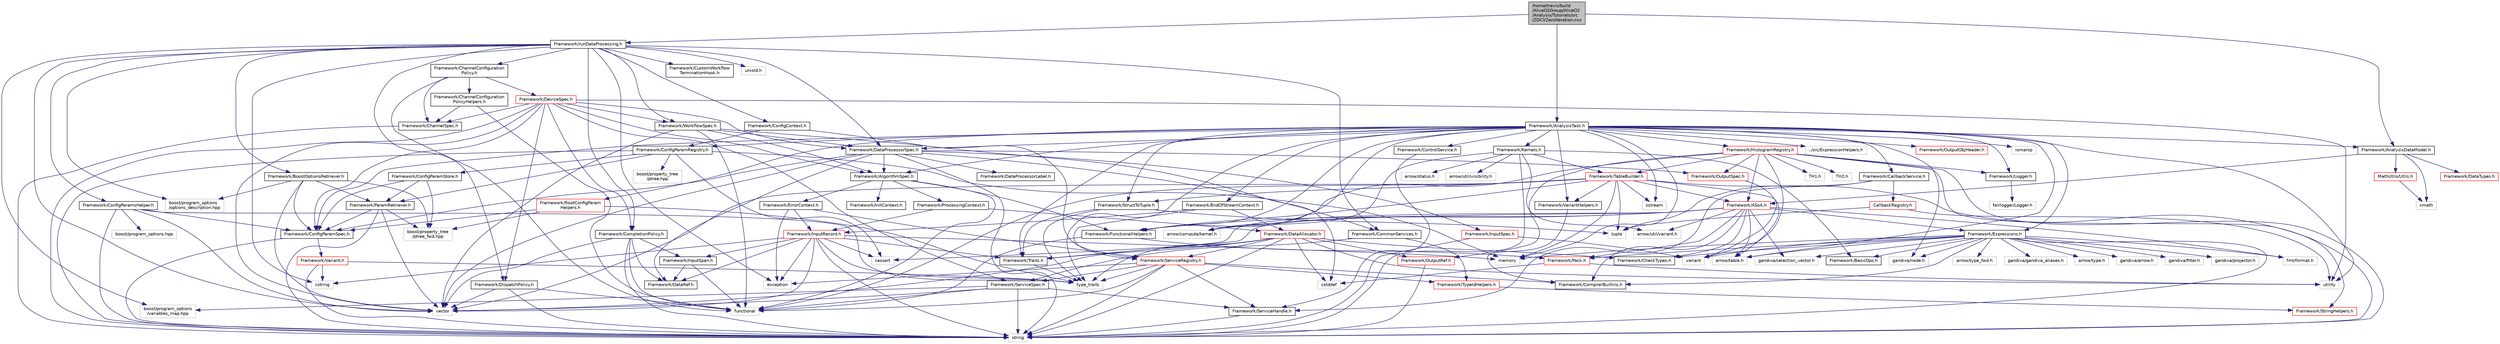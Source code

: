 digraph "/home/travis/build/AliceO2Group/AliceO2/Analysis/Tutorials/src/ZDCVZeroIteration.cxx"
{
 // INTERACTIVE_SVG=YES
  bgcolor="transparent";
  edge [fontname="Helvetica",fontsize="10",labelfontname="Helvetica",labelfontsize="10"];
  node [fontname="Helvetica",fontsize="10",shape=record];
  Node0 [label="/home/travis/build\l/AliceO2Group/AliceO2\l/Analysis/Tutorials/src\l/ZDCVZeroIteration.cxx",height=0.2,width=0.4,color="black", fillcolor="grey75", style="filled", fontcolor="black"];
  Node0 -> Node1 [color="midnightblue",fontsize="10",style="solid",fontname="Helvetica"];
  Node1 [label="Framework/runDataProcessing.h",height=0.2,width=0.4,color="black",URL="$db/dd0/runDataProcessing_8h.html"];
  Node1 -> Node2 [color="midnightblue",fontsize="10",style="solid",fontname="Helvetica"];
  Node2 [label="Framework/ChannelConfiguration\lPolicy.h",height=0.2,width=0.4,color="black",URL="$dd/d0f/ChannelConfigurationPolicy_8h.html"];
  Node2 -> Node3 [color="midnightblue",fontsize="10",style="solid",fontname="Helvetica"];
  Node3 [label="Framework/ChannelConfiguration\lPolicyHelpers.h",height=0.2,width=0.4,color="black",URL="$d6/d05/ChannelConfigurationPolicyHelpers_8h.html"];
  Node3 -> Node4 [color="midnightblue",fontsize="10",style="solid",fontname="Helvetica"];
  Node4 [label="Framework/ChannelSpec.h",height=0.2,width=0.4,color="black",URL="$d6/d72/ChannelSpec_8h.html"];
  Node4 -> Node5 [color="midnightblue",fontsize="10",style="solid",fontname="Helvetica"];
  Node5 [label="string",height=0.2,width=0.4,color="grey75"];
  Node3 -> Node6 [color="midnightblue",fontsize="10",style="solid",fontname="Helvetica"];
  Node6 [label="functional",height=0.2,width=0.4,color="grey75"];
  Node2 -> Node4 [color="midnightblue",fontsize="10",style="solid",fontname="Helvetica"];
  Node2 -> Node7 [color="midnightblue",fontsize="10",style="solid",fontname="Helvetica"];
  Node7 [label="Framework/DeviceSpec.h",height=0.2,width=0.4,color="red",URL="$df/de8/DeviceSpec_8h.html"];
  Node7 -> Node8 [color="midnightblue",fontsize="10",style="solid",fontname="Helvetica"];
  Node8 [label="Framework/WorkflowSpec.h",height=0.2,width=0.4,color="black",URL="$df/da1/WorkflowSpec_8h.html"];
  Node8 -> Node9 [color="midnightblue",fontsize="10",style="solid",fontname="Helvetica"];
  Node9 [label="Framework/DataProcessorSpec.h",height=0.2,width=0.4,color="black",URL="$d0/df4/DataProcessorSpec_8h.html"];
  Node9 -> Node10 [color="midnightblue",fontsize="10",style="solid",fontname="Helvetica"];
  Node10 [label="Framework/AlgorithmSpec.h",height=0.2,width=0.4,color="black",URL="$d0/d14/AlgorithmSpec_8h.html"];
  Node10 -> Node11 [color="midnightblue",fontsize="10",style="solid",fontname="Helvetica"];
  Node11 [label="Framework/ProcessingContext.h",height=0.2,width=0.4,color="black",URL="$de/d6a/ProcessingContext_8h.html"];
  Node11 -> Node12 [color="midnightblue",fontsize="10",style="solid",fontname="Helvetica"];
  Node12 [label="Framework/InputRecord.h",height=0.2,width=0.4,color="red",URL="$d6/d5c/InputRecord_8h.html"];
  Node12 -> Node13 [color="midnightblue",fontsize="10",style="solid",fontname="Helvetica"];
  Node13 [label="Framework/DataRef.h",height=0.2,width=0.4,color="black",URL="$d5/dfb/DataRef_8h.html"];
  Node12 -> Node90 [color="midnightblue",fontsize="10",style="solid",fontname="Helvetica"];
  Node90 [label="Framework/InputSpan.h",height=0.2,width=0.4,color="black",URL="$da/d0f/InputSpan_8h.html"];
  Node90 -> Node13 [color="midnightblue",fontsize="10",style="solid",fontname="Helvetica"];
  Node90 -> Node6 [color="midnightblue",fontsize="10",style="solid",fontname="Helvetica"];
  Node12 -> Node32 [color="midnightblue",fontsize="10",style="solid",fontname="Helvetica"];
  Node32 [label="Framework/Traits.h",height=0.2,width=0.4,color="black",URL="$db/d31/Traits_8h.html"];
  Node32 -> Node30 [color="midnightblue",fontsize="10",style="solid",fontname="Helvetica"];
  Node30 [label="type_traits",height=0.2,width=0.4,color="grey75"];
  Node12 -> Node5 [color="midnightblue",fontsize="10",style="solid",fontname="Helvetica"];
  Node12 -> Node31 [color="midnightblue",fontsize="10",style="solid",fontname="Helvetica"];
  Node31 [label="vector",height=0.2,width=0.4,color="grey75"];
  Node12 -> Node55 [color="midnightblue",fontsize="10",style="solid",fontname="Helvetica"];
  Node55 [label="cstring",height=0.2,width=0.4,color="grey75"];
  Node12 -> Node54 [color="midnightblue",fontsize="10",style="solid",fontname="Helvetica"];
  Node54 [label="cassert",height=0.2,width=0.4,color="grey75"];
  Node12 -> Node93 [color="midnightblue",fontsize="10",style="solid",fontname="Helvetica"];
  Node93 [label="exception",height=0.2,width=0.4,color="grey75"];
  Node12 -> Node24 [color="midnightblue",fontsize="10",style="solid",fontname="Helvetica"];
  Node24 [label="memory",height=0.2,width=0.4,color="grey75"];
  Node12 -> Node30 [color="midnightblue",fontsize="10",style="solid",fontname="Helvetica"];
  Node11 -> Node94 [color="midnightblue",fontsize="10",style="solid",fontname="Helvetica"];
  Node94 [label="Framework/DataAllocator.h",height=0.2,width=0.4,color="red",URL="$d1/d28/DataAllocator_8h.html"];
  Node94 -> Node103 [color="midnightblue",fontsize="10",style="solid",fontname="Helvetica"];
  Node103 [label="Framework/OutputRef.h",height=0.2,width=0.4,color="red",URL="$d6/d5a/OutputRef_8h.html"];
  Node103 -> Node5 [color="midnightblue",fontsize="10",style="solid",fontname="Helvetica"];
  Node94 -> Node32 [color="midnightblue",fontsize="10",style="solid",fontname="Helvetica"];
  Node94 -> Node84 [color="midnightblue",fontsize="10",style="solid",fontname="Helvetica"];
  Node84 [label="Framework/CheckTypes.h",height=0.2,width=0.4,color="black",URL="$d1/d00/CheckTypes_8h.html"];
  Node94 -> Node107 [color="midnightblue",fontsize="10",style="solid",fontname="Helvetica"];
  Node107 [label="Framework/ServiceRegistry.h",height=0.2,width=0.4,color="red",URL="$d8/d17/ServiceRegistry_8h.html"];
  Node107 -> Node108 [color="midnightblue",fontsize="10",style="solid",fontname="Helvetica"];
  Node108 [label="Framework/ServiceHandle.h",height=0.2,width=0.4,color="black",URL="$d3/d28/ServiceHandle_8h.html"];
  Node108 -> Node5 [color="midnightblue",fontsize="10",style="solid",fontname="Helvetica"];
  Node107 -> Node109 [color="midnightblue",fontsize="10",style="solid",fontname="Helvetica"];
  Node109 [label="Framework/ServiceSpec.h",height=0.2,width=0.4,color="black",URL="$d4/d61/ServiceSpec_8h.html"];
  Node109 -> Node108 [color="midnightblue",fontsize="10",style="solid",fontname="Helvetica"];
  Node109 -> Node6 [color="midnightblue",fontsize="10",style="solid",fontname="Helvetica"];
  Node109 -> Node5 [color="midnightblue",fontsize="10",style="solid",fontname="Helvetica"];
  Node109 -> Node31 [color="midnightblue",fontsize="10",style="solid",fontname="Helvetica"];
  Node109 -> Node110 [color="midnightblue",fontsize="10",style="solid",fontname="Helvetica"];
  Node110 [label="boost/program_options\l/variables_map.hpp",height=0.2,width=0.4,color="grey75"];
  Node107 -> Node117 [color="midnightblue",fontsize="10",style="solid",fontname="Helvetica"];
  Node117 [label="Framework/CompilerBuiltins.h",height=0.2,width=0.4,color="black",URL="$d9/de8/CompilerBuiltins_8h.html"];
  Node107 -> Node112 [color="midnightblue",fontsize="10",style="solid",fontname="Helvetica"];
  Node112 [label="Framework/TypeIdHelpers.h",height=0.2,width=0.4,color="red",URL="$d2/d9a/TypeIdHelpers_8h.html"];
  Node112 -> Node114 [color="midnightblue",fontsize="10",style="solid",fontname="Helvetica"];
  Node114 [label="Framework/StringHelpers.h",height=0.2,width=0.4,color="red",URL="$db/dff/StringHelpers_8h.html"];
  Node107 -> Node93 [color="midnightblue",fontsize="10",style="solid",fontname="Helvetica"];
  Node107 -> Node6 [color="midnightblue",fontsize="10",style="solid",fontname="Helvetica"];
  Node107 -> Node5 [color="midnightblue",fontsize="10",style="solid",fontname="Helvetica"];
  Node107 -> Node30 [color="midnightblue",fontsize="10",style="solid",fontname="Helvetica"];
  Node94 -> Node31 [color="midnightblue",fontsize="10",style="solid",fontname="Helvetica"];
  Node94 -> Node5 [color="midnightblue",fontsize="10",style="solid",fontname="Helvetica"];
  Node94 -> Node37 [color="midnightblue",fontsize="10",style="solid",fontname="Helvetica"];
  Node37 [label="utility",height=0.2,width=0.4,color="grey75"];
  Node94 -> Node30 [color="midnightblue",fontsize="10",style="solid",fontname="Helvetica"];
  Node94 -> Node89 [color="midnightblue",fontsize="10",style="solid",fontname="Helvetica"];
  Node89 [label="cstddef",height=0.2,width=0.4,color="grey75"];
  Node10 -> Node119 [color="midnightblue",fontsize="10",style="solid",fontname="Helvetica"];
  Node119 [label="Framework/ErrorContext.h",height=0.2,width=0.4,color="black",URL="$d7/dad/ErrorContext_8h.html"];
  Node119 -> Node12 [color="midnightblue",fontsize="10",style="solid",fontname="Helvetica"];
  Node119 -> Node107 [color="midnightblue",fontsize="10",style="solid",fontname="Helvetica"];
  Node119 -> Node93 [color="midnightblue",fontsize="10",style="solid",fontname="Helvetica"];
  Node10 -> Node120 [color="midnightblue",fontsize="10",style="solid",fontname="Helvetica"];
  Node120 [label="Framework/InitContext.h",height=0.2,width=0.4,color="black",URL="$d4/d2b/InitContext_8h.html"];
  Node10 -> Node121 [color="midnightblue",fontsize="10",style="solid",fontname="Helvetica"];
  Node121 [label="Framework/FunctionalHelpers.h",height=0.2,width=0.4,color="black",URL="$de/d9b/FunctionalHelpers_8h.html"];
  Node121 -> Node122 [color="midnightblue",fontsize="10",style="solid",fontname="Helvetica"];
  Node122 [label="Framework/Pack.h",height=0.2,width=0.4,color="red",URL="$dd/dce/Pack_8h.html"];
  Node122 -> Node89 [color="midnightblue",fontsize="10",style="solid",fontname="Helvetica"];
  Node122 -> Node37 [color="midnightblue",fontsize="10",style="solid",fontname="Helvetica"];
  Node121 -> Node6 [color="midnightblue",fontsize="10",style="solid",fontname="Helvetica"];
  Node10 -> Node6 [color="midnightblue",fontsize="10",style="solid",fontname="Helvetica"];
  Node9 -> Node123 [color="midnightblue",fontsize="10",style="solid",fontname="Helvetica"];
  Node123 [label="Framework/ConfigParamSpec.h",height=0.2,width=0.4,color="black",URL="$d0/d1c/ConfigParamSpec_8h.html"];
  Node123 -> Node124 [color="midnightblue",fontsize="10",style="solid",fontname="Helvetica"];
  Node124 [label="Framework/Variant.h",height=0.2,width=0.4,color="red",URL="$de/d56/Variant_8h.html"];
  Node124 -> Node30 [color="midnightblue",fontsize="10",style="solid",fontname="Helvetica"];
  Node124 -> Node55 [color="midnightblue",fontsize="10",style="solid",fontname="Helvetica"];
  Node124 -> Node5 [color="midnightblue",fontsize="10",style="solid",fontname="Helvetica"];
  Node123 -> Node5 [color="midnightblue",fontsize="10",style="solid",fontname="Helvetica"];
  Node9 -> Node127 [color="midnightblue",fontsize="10",style="solid",fontname="Helvetica"];
  Node127 [label="Framework/DataProcessorLabel.h",height=0.2,width=0.4,color="black",URL="$d1/df2/DataProcessorLabel_8h.html"];
  Node9 -> Node13 [color="midnightblue",fontsize="10",style="solid",fontname="Helvetica"];
  Node9 -> Node63 [color="midnightblue",fontsize="10",style="solid",fontname="Helvetica"];
  Node63 [label="Framework/InputSpec.h",height=0.2,width=0.4,color="red",URL="$d5/d3f/InputSpec_8h.html"];
  Node63 -> Node5 [color="midnightblue",fontsize="10",style="solid",fontname="Helvetica"];
  Node63 -> Node62 [color="midnightblue",fontsize="10",style="solid",fontname="Helvetica"];
  Node62 [label="variant",height=0.2,width=0.4,color="grey75"];
  Node9 -> Node51 [color="midnightblue",fontsize="10",style="solid",fontname="Helvetica"];
  Node51 [label="Framework/OutputSpec.h",height=0.2,width=0.4,color="red",URL="$db/d2d/OutputSpec_8h.html"];
  Node51 -> Node62 [color="midnightblue",fontsize="10",style="solid",fontname="Helvetica"];
  Node9 -> Node128 [color="midnightblue",fontsize="10",style="solid",fontname="Helvetica"];
  Node128 [label="Framework/CommonServices.h",height=0.2,width=0.4,color="black",URL="$d8/d02/CommonServices_8h.html"];
  Node128 -> Node109 [color="midnightblue",fontsize="10",style="solid",fontname="Helvetica"];
  Node128 -> Node112 [color="midnightblue",fontsize="10",style="solid",fontname="Helvetica"];
  Node9 -> Node5 [color="midnightblue",fontsize="10",style="solid",fontname="Helvetica"];
  Node9 -> Node31 [color="midnightblue",fontsize="10",style="solid",fontname="Helvetica"];
  Node8 -> Node10 [color="midnightblue",fontsize="10",style="solid",fontname="Helvetica"];
  Node8 -> Node31 [color="midnightblue",fontsize="10",style="solid",fontname="Helvetica"];
  Node8 -> Node6 [color="midnightblue",fontsize="10",style="solid",fontname="Helvetica"];
  Node8 -> Node89 [color="midnightblue",fontsize="10",style="solid",fontname="Helvetica"];
  Node7 -> Node9 [color="midnightblue",fontsize="10",style="solid",fontname="Helvetica"];
  Node7 -> Node4 [color="midnightblue",fontsize="10",style="solid",fontname="Helvetica"];
  Node7 -> Node10 [color="midnightblue",fontsize="10",style="solid",fontname="Helvetica"];
  Node7 -> Node123 [color="midnightblue",fontsize="10",style="solid",fontname="Helvetica"];
  Node7 -> Node134 [color="midnightblue",fontsize="10",style="solid",fontname="Helvetica"];
  Node134 [label="Framework/CompletionPolicy.h",height=0.2,width=0.4,color="black",URL="$df/dd6/CompletionPolicy_8h.html"];
  Node134 -> Node13 [color="midnightblue",fontsize="10",style="solid",fontname="Helvetica"];
  Node134 -> Node90 [color="midnightblue",fontsize="10",style="solid",fontname="Helvetica"];
  Node134 -> Node6 [color="midnightblue",fontsize="10",style="solid",fontname="Helvetica"];
  Node134 -> Node5 [color="midnightblue",fontsize="10",style="solid",fontname="Helvetica"];
  Node134 -> Node31 [color="midnightblue",fontsize="10",style="solid",fontname="Helvetica"];
  Node7 -> Node97 [color="midnightblue",fontsize="10",style="solid",fontname="Helvetica"];
  Node97 [label="Framework/DispatchPolicy.h",height=0.2,width=0.4,color="black",URL="$da/de6/DispatchPolicy_8h.html"];
  Node97 -> Node6 [color="midnightblue",fontsize="10",style="solid",fontname="Helvetica"];
  Node97 -> Node5 [color="midnightblue",fontsize="10",style="solid",fontname="Helvetica"];
  Node97 -> Node31 [color="midnightblue",fontsize="10",style="solid",fontname="Helvetica"];
  Node7 -> Node109 [color="midnightblue",fontsize="10",style="solid",fontname="Helvetica"];
  Node7 -> Node31 [color="midnightblue",fontsize="10",style="solid",fontname="Helvetica"];
  Node7 -> Node5 [color="midnightblue",fontsize="10",style="solid",fontname="Helvetica"];
  Node7 -> Node37 [color="midnightblue",fontsize="10",style="solid",fontname="Helvetica"];
  Node2 -> Node6 [color="midnightblue",fontsize="10",style="solid",fontname="Helvetica"];
  Node1 -> Node134 [color="midnightblue",fontsize="10",style="solid",fontname="Helvetica"];
  Node1 -> Node97 [color="midnightblue",fontsize="10",style="solid",fontname="Helvetica"];
  Node1 -> Node135 [color="midnightblue",fontsize="10",style="solid",fontname="Helvetica"];
  Node135 [label="Framework/ConfigParamsHelper.h",height=0.2,width=0.4,color="black",URL="$dd/d2b/ConfigParamsHelper_8h.html"];
  Node135 -> Node123 [color="midnightblue",fontsize="10",style="solid",fontname="Helvetica"];
  Node135 -> Node136 [color="midnightblue",fontsize="10",style="solid",fontname="Helvetica"];
  Node136 [label="boost/program_options.hpp",height=0.2,width=0.4,color="grey75"];
  Node135 -> Node5 [color="midnightblue",fontsize="10",style="solid",fontname="Helvetica"];
  Node135 -> Node31 [color="midnightblue",fontsize="10",style="solid",fontname="Helvetica"];
  Node135 -> Node30 [color="midnightblue",fontsize="10",style="solid",fontname="Helvetica"];
  Node1 -> Node9 [color="midnightblue",fontsize="10",style="solid",fontname="Helvetica"];
  Node1 -> Node8 [color="midnightblue",fontsize="10",style="solid",fontname="Helvetica"];
  Node1 -> Node137 [color="midnightblue",fontsize="10",style="solid",fontname="Helvetica"];
  Node137 [label="Framework/ConfigContext.h",height=0.2,width=0.4,color="black",URL="$d7/d2e/ConfigContext_8h.html"];
  Node137 -> Node138 [color="midnightblue",fontsize="10",style="solid",fontname="Helvetica"];
  Node138 [label="Framework/ConfigParamRegistry.h",height=0.2,width=0.4,color="black",URL="$de/dc6/ConfigParamRegistry_8h.html"];
  Node138 -> Node139 [color="midnightblue",fontsize="10",style="solid",fontname="Helvetica"];
  Node139 [label="Framework/ParamRetriever.h",height=0.2,width=0.4,color="black",URL="$df/d72/ParamRetriever_8h.html"];
  Node139 -> Node123 [color="midnightblue",fontsize="10",style="solid",fontname="Helvetica"];
  Node139 -> Node140 [color="midnightblue",fontsize="10",style="solid",fontname="Helvetica"];
  Node140 [label="boost/property_tree\l/ptree_fwd.hpp",height=0.2,width=0.4,color="grey75"];
  Node139 -> Node5 [color="midnightblue",fontsize="10",style="solid",fontname="Helvetica"];
  Node139 -> Node31 [color="midnightblue",fontsize="10",style="solid",fontname="Helvetica"];
  Node138 -> Node141 [color="midnightblue",fontsize="10",style="solid",fontname="Helvetica"];
  Node141 [label="Framework/ConfigParamStore.h",height=0.2,width=0.4,color="black",URL="$dd/daf/ConfigParamStore_8h.html"];
  Node141 -> Node139 [color="midnightblue",fontsize="10",style="solid",fontname="Helvetica"];
  Node141 -> Node123 [color="midnightblue",fontsize="10",style="solid",fontname="Helvetica"];
  Node141 -> Node140 [color="midnightblue",fontsize="10",style="solid",fontname="Helvetica"];
  Node138 -> Node142 [color="midnightblue",fontsize="10",style="solid",fontname="Helvetica"];
  Node142 [label="boost/property_tree\l/ptree.hpp",height=0.2,width=0.4,color="grey75"];
  Node138 -> Node24 [color="midnightblue",fontsize="10",style="solid",fontname="Helvetica"];
  Node138 -> Node5 [color="midnightblue",fontsize="10",style="solid",fontname="Helvetica"];
  Node138 -> Node54 [color="midnightblue",fontsize="10",style="solid",fontname="Helvetica"];
  Node137 -> Node107 [color="midnightblue",fontsize="10",style="solid",fontname="Helvetica"];
  Node1 -> Node143 [color="midnightblue",fontsize="10",style="solid",fontname="Helvetica"];
  Node143 [label="Framework/BoostOptionsRetriever.h",height=0.2,width=0.4,color="black",URL="$d3/d7e/BoostOptionsRetriever_8h.html"];
  Node143 -> Node123 [color="midnightblue",fontsize="10",style="solid",fontname="Helvetica"];
  Node143 -> Node139 [color="midnightblue",fontsize="10",style="solid",fontname="Helvetica"];
  Node143 -> Node140 [color="midnightblue",fontsize="10",style="solid",fontname="Helvetica"];
  Node143 -> Node144 [color="midnightblue",fontsize="10",style="solid",fontname="Helvetica"];
  Node144 [label="boost/program_options\l/options_description.hpp",height=0.2,width=0.4,color="grey75"];
  Node143 -> Node31 [color="midnightblue",fontsize="10",style="solid",fontname="Helvetica"];
  Node1 -> Node145 [color="midnightblue",fontsize="10",style="solid",fontname="Helvetica"];
  Node145 [label="Framework/CustomWorkflow\lTerminationHook.h",height=0.2,width=0.4,color="black",URL="$da/def/CustomWorkflowTerminationHook_8h.html"];
  Node1 -> Node128 [color="midnightblue",fontsize="10",style="solid",fontname="Helvetica"];
  Node1 -> Node144 [color="midnightblue",fontsize="10",style="solid",fontname="Helvetica"];
  Node1 -> Node110 [color="midnightblue",fontsize="10",style="solid",fontname="Helvetica"];
  Node1 -> Node146 [color="midnightblue",fontsize="10",style="solid",fontname="Helvetica"];
  Node146 [label="unistd.h",height=0.2,width=0.4,color="grey75"];
  Node1 -> Node31 [color="midnightblue",fontsize="10",style="solid",fontname="Helvetica"];
  Node1 -> Node55 [color="midnightblue",fontsize="10",style="solid",fontname="Helvetica"];
  Node1 -> Node93 [color="midnightblue",fontsize="10",style="solid",fontname="Helvetica"];
  Node0 -> Node147 [color="midnightblue",fontsize="10",style="solid",fontname="Helvetica"];
  Node147 [label="Framework/AnalysisTask.h",height=0.2,width=0.4,color="black",URL="$d6/d57/AnalysisTask_8h.html"];
  Node147 -> Node148 [color="midnightblue",fontsize="10",style="solid",fontname="Helvetica"];
  Node148 [label="Framework/Kernels.h",height=0.2,width=0.4,color="black",URL="$d0/d92/Kernels_8h.html"];
  Node148 -> Node149 [color="midnightblue",fontsize="10",style="solid",fontname="Helvetica"];
  Node149 [label="Framework/BasicOps.h",height=0.2,width=0.4,color="black",URL="$dd/dc2/BasicOps_8h.html"];
  Node148 -> Node150 [color="midnightblue",fontsize="10",style="solid",fontname="Helvetica"];
  Node150 [label="Framework/TableBuilder.h",height=0.2,width=0.4,color="red",URL="$d5/d98/TableBuilder_8h.html"];
  Node150 -> Node151 [color="midnightblue",fontsize="10",style="solid",fontname="Helvetica"];
  Node151 [label="Framework/ASoA.h",height=0.2,width=0.4,color="red",URL="$de/d33/ASoA_8h.html"];
  Node151 -> Node122 [color="midnightblue",fontsize="10",style="solid",fontname="Helvetica"];
  Node151 -> Node84 [color="midnightblue",fontsize="10",style="solid",fontname="Helvetica"];
  Node151 -> Node121 [color="midnightblue",fontsize="10",style="solid",fontname="Helvetica"];
  Node151 -> Node117 [color="midnightblue",fontsize="10",style="solid",fontname="Helvetica"];
  Node151 -> Node32 [color="midnightblue",fontsize="10",style="solid",fontname="Helvetica"];
  Node151 -> Node152 [color="midnightblue",fontsize="10",style="solid",fontname="Helvetica"];
  Node152 [label="Framework/Expressions.h",height=0.2,width=0.4,color="black",URL="$d0/d91/Expressions_8h.html"];
  Node152 -> Node149 [color="midnightblue",fontsize="10",style="solid",fontname="Helvetica"];
  Node152 -> Node117 [color="midnightblue",fontsize="10",style="solid",fontname="Helvetica"];
  Node152 -> Node122 [color="midnightblue",fontsize="10",style="solid",fontname="Helvetica"];
  Node152 -> Node84 [color="midnightblue",fontsize="10",style="solid",fontname="Helvetica"];
  Node152 -> Node153 [color="midnightblue",fontsize="10",style="solid",fontname="Helvetica"];
  Node153 [label="arrow/type_fwd.h",height=0.2,width=0.4,color="grey75"];
  Node152 -> Node154 [color="midnightblue",fontsize="10",style="solid",fontname="Helvetica"];
  Node154 [label="gandiva/gandiva_aliases.h",height=0.2,width=0.4,color="grey75"];
  Node152 -> Node155 [color="midnightblue",fontsize="10",style="solid",fontname="Helvetica"];
  Node155 [label="arrow/type.h",height=0.2,width=0.4,color="grey75"];
  Node152 -> Node156 [color="midnightblue",fontsize="10",style="solid",fontname="Helvetica"];
  Node156 [label="gandiva/arrow.h",height=0.2,width=0.4,color="grey75"];
  Node152 -> Node157 [color="midnightblue",fontsize="10",style="solid",fontname="Helvetica"];
  Node157 [label="arrow/table.h",height=0.2,width=0.4,color="grey75"];
  Node152 -> Node158 [color="midnightblue",fontsize="10",style="solid",fontname="Helvetica"];
  Node158 [label="gandiva/selection_vector.h",height=0.2,width=0.4,color="grey75"];
  Node152 -> Node159 [color="midnightblue",fontsize="10",style="solid",fontname="Helvetica"];
  Node159 [label="gandiva/node.h",height=0.2,width=0.4,color="grey75"];
  Node152 -> Node160 [color="midnightblue",fontsize="10",style="solid",fontname="Helvetica"];
  Node160 [label="gandiva/filter.h",height=0.2,width=0.4,color="grey75"];
  Node152 -> Node161 [color="midnightblue",fontsize="10",style="solid",fontname="Helvetica"];
  Node161 [label="gandiva/projector.h",height=0.2,width=0.4,color="grey75"];
  Node152 -> Node162 [color="midnightblue",fontsize="10",style="solid",fontname="Helvetica"];
  Node162 [label="fmt/format.h",height=0.2,width=0.4,color="grey75"];
  Node152 -> Node62 [color="midnightblue",fontsize="10",style="solid",fontname="Helvetica"];
  Node152 -> Node5 [color="midnightblue",fontsize="10",style="solid",fontname="Helvetica"];
  Node152 -> Node24 [color="midnightblue",fontsize="10",style="solid",fontname="Helvetica"];
  Node151 -> Node157 [color="midnightblue",fontsize="10",style="solid",fontname="Helvetica"];
  Node151 -> Node165 [color="midnightblue",fontsize="10",style="solid",fontname="Helvetica"];
  Node165 [label="arrow/util/variant.h",height=0.2,width=0.4,color="grey75"];
  Node151 -> Node166 [color="midnightblue",fontsize="10",style="solid",fontname="Helvetica"];
  Node166 [label="arrow/compute/kernel.h",height=0.2,width=0.4,color="grey75"];
  Node151 -> Node158 [color="midnightblue",fontsize="10",style="solid",fontname="Helvetica"];
  Node151 -> Node54 [color="midnightblue",fontsize="10",style="solid",fontname="Helvetica"];
  Node151 -> Node162 [color="midnightblue",fontsize="10",style="solid",fontname="Helvetica"];
  Node150 -> Node167 [color="midnightblue",fontsize="10",style="solid",fontname="Helvetica"];
  Node167 [label="Framework/StructToTuple.h",height=0.2,width=0.4,color="black",URL="$db/d4f/StructToTuple_8h.html"];
  Node167 -> Node32 [color="midnightblue",fontsize="10",style="solid",fontname="Helvetica"];
  Node167 -> Node168 [color="midnightblue",fontsize="10",style="solid",fontname="Helvetica"];
  Node168 [label="tuple",height=0.2,width=0.4,color="grey75"];
  Node167 -> Node30 [color="midnightblue",fontsize="10",style="solid",fontname="Helvetica"];
  Node150 -> Node121 [color="midnightblue",fontsize="10",style="solid",fontname="Helvetica"];
  Node150 -> Node169 [color="midnightblue",fontsize="10",style="solid",fontname="Helvetica"];
  Node169 [label="Framework/VariantHelpers.h",height=0.2,width=0.4,color="black",URL="$d7/dbe/VariantHelpers_8h.html"];
  Node169 -> Node117 [color="midnightblue",fontsize="10",style="solid",fontname="Helvetica"];
  Node150 -> Node85 [color="midnightblue",fontsize="10",style="solid",fontname="Helvetica"];
  Node85 [label="sstream",height=0.2,width=0.4,color="grey75"];
  Node150 -> Node157 [color="midnightblue",fontsize="10",style="solid",fontname="Helvetica"];
  Node150 -> Node6 [color="midnightblue",fontsize="10",style="solid",fontname="Helvetica"];
  Node150 -> Node31 [color="midnightblue",fontsize="10",style="solid",fontname="Helvetica"];
  Node150 -> Node5 [color="midnightblue",fontsize="10",style="solid",fontname="Helvetica"];
  Node150 -> Node24 [color="midnightblue",fontsize="10",style="solid",fontname="Helvetica"];
  Node150 -> Node168 [color="midnightblue",fontsize="10",style="solid",fontname="Helvetica"];
  Node148 -> Node166 [color="midnightblue",fontsize="10",style="solid",fontname="Helvetica"];
  Node148 -> Node173 [color="midnightblue",fontsize="10",style="solid",fontname="Helvetica"];
  Node173 [label="arrow/status.h",height=0.2,width=0.4,color="grey75"];
  Node148 -> Node174 [color="midnightblue",fontsize="10",style="solid",fontname="Helvetica"];
  Node174 [label="arrow/util/visibility.h",height=0.2,width=0.4,color="grey75"];
  Node148 -> Node165 [color="midnightblue",fontsize="10",style="solid",fontname="Helvetica"];
  Node148 -> Node5 [color="midnightblue",fontsize="10",style="solid",fontname="Helvetica"];
  Node147 -> Node10 [color="midnightblue",fontsize="10",style="solid",fontname="Helvetica"];
  Node147 -> Node175 [color="midnightblue",fontsize="10",style="solid",fontname="Helvetica"];
  Node175 [label="Framework/AnalysisDataModel.h",height=0.2,width=0.4,color="black",URL="$d2/d8c/AnalysisDataModel_8h.html"];
  Node175 -> Node151 [color="midnightblue",fontsize="10",style="solid",fontname="Helvetica"];
  Node175 -> Node176 [color="midnightblue",fontsize="10",style="solid",fontname="Helvetica"];
  Node176 [label="MathUtils/Utils.h",height=0.2,width=0.4,color="red",URL="$d9/d52/Common_2MathUtils_2include_2MathUtils_2Utils_8h.html"];
  Node176 -> Node177 [color="midnightblue",fontsize="10",style="solid",fontname="Helvetica"];
  Node177 [label="cmath",height=0.2,width=0.4,color="grey75"];
  Node175 -> Node177 [color="midnightblue",fontsize="10",style="solid",fontname="Helvetica"];
  Node175 -> Node183 [color="midnightblue",fontsize="10",style="solid",fontname="Helvetica"];
  Node183 [label="Framework/DataTypes.h",height=0.2,width=0.4,color="red",URL="$d2/d12/DataTypes_8h.html"];
  Node147 -> Node184 [color="midnightblue",fontsize="10",style="solid",fontname="Helvetica"];
  Node184 [label="Framework/CallbackService.h",height=0.2,width=0.4,color="black",URL="$d9/d7f/CallbackService_8h.html"];
  Node184 -> Node185 [color="midnightblue",fontsize="10",style="solid",fontname="Helvetica"];
  Node185 [label="CallbackRegistry.h",height=0.2,width=0.4,color="red",URL="$d7/d3e/CallbackRegistry_8h.html",tooltip="A generic registry for callbacks. "];
  Node185 -> Node168 [color="midnightblue",fontsize="10",style="solid",fontname="Helvetica"];
  Node185 -> Node37 [color="midnightblue",fontsize="10",style="solid",fontname="Helvetica"];
  Node184 -> Node108 [color="midnightblue",fontsize="10",style="solid",fontname="Helvetica"];
  Node184 -> Node168 [color="midnightblue",fontsize="10",style="solid",fontname="Helvetica"];
  Node147 -> Node186 [color="midnightblue",fontsize="10",style="solid",fontname="Helvetica"];
  Node186 [label="Framework/ControlService.h",height=0.2,width=0.4,color="black",URL="$d2/d43/ControlService_8h.html"];
  Node186 -> Node108 [color="midnightblue",fontsize="10",style="solid",fontname="Helvetica"];
  Node147 -> Node123 [color="midnightblue",fontsize="10",style="solid",fontname="Helvetica"];
  Node147 -> Node138 [color="midnightblue",fontsize="10",style="solid",fontname="Helvetica"];
  Node147 -> Node9 [color="midnightblue",fontsize="10",style="solid",fontname="Helvetica"];
  Node147 -> Node152 [color="midnightblue",fontsize="10",style="solid",fontname="Helvetica"];
  Node147 -> Node187 [color="midnightblue",fontsize="10",style="solid",fontname="Helvetica"];
  Node187 [label="../src/ExpressionHelpers.h",height=0.2,width=0.4,color="grey75"];
  Node147 -> Node188 [color="midnightblue",fontsize="10",style="solid",fontname="Helvetica"];
  Node188 [label="Framework/EndOfStreamContext.h",height=0.2,width=0.4,color="black",URL="$d0/d77/EndOfStreamContext_8h.html"];
  Node188 -> Node12 [color="midnightblue",fontsize="10",style="solid",fontname="Helvetica"];
  Node188 -> Node107 [color="midnightblue",fontsize="10",style="solid",fontname="Helvetica"];
  Node188 -> Node94 [color="midnightblue",fontsize="10",style="solid",fontname="Helvetica"];
  Node147 -> Node189 [color="midnightblue",fontsize="10",style="solid",fontname="Helvetica"];
  Node189 [label="Framework/Logger.h",height=0.2,width=0.4,color="black",URL="$dd/da4/Logger_8h.html"];
  Node189 -> Node190 [color="midnightblue",fontsize="10",style="solid",fontname="Helvetica"];
  Node190 [label="fairlogger/Logger.h",height=0.2,width=0.4,color="grey75"];
  Node147 -> Node191 [color="midnightblue",fontsize="10",style="solid",fontname="Helvetica"];
  Node191 [label="Framework/HistogramRegistry.h",height=0.2,width=0.4,color="red",URL="$da/dd6/HistogramRegistry_8h.html"];
  Node191 -> Node151 [color="midnightblue",fontsize="10",style="solid",fontname="Helvetica"];
  Node191 -> Node121 [color="midnightblue",fontsize="10",style="solid",fontname="Helvetica"];
  Node191 -> Node189 [color="midnightblue",fontsize="10",style="solid",fontname="Helvetica"];
  Node191 -> Node103 [color="midnightblue",fontsize="10",style="solid",fontname="Helvetica"];
  Node191 -> Node51 [color="midnightblue",fontsize="10",style="solid",fontname="Helvetica"];
  Node191 -> Node114 [color="midnightblue",fontsize="10",style="solid",fontname="Helvetica"];
  Node191 -> Node150 [color="midnightblue",fontsize="10",style="solid",fontname="Helvetica"];
  Node191 -> Node192 [color="midnightblue",fontsize="10",style="solid",fontname="Helvetica"];
  Node192 [label="TH1.h",height=0.2,width=0.4,color="grey75"];
  Node191 -> Node193 [color="midnightblue",fontsize="10",style="solid",fontname="Helvetica"];
  Node193 [label="TH2.h",height=0.2,width=0.4,color="grey75"];
  Node191 -> Node5 [color="midnightblue",fontsize="10",style="solid",fontname="Helvetica"];
  Node191 -> Node62 [color="midnightblue",fontsize="10",style="solid",fontname="Helvetica"];
  Node147 -> Node167 [color="midnightblue",fontsize="10",style="solid",fontname="Helvetica"];
  Node147 -> Node121 [color="midnightblue",fontsize="10",style="solid",fontname="Helvetica"];
  Node147 -> Node32 [color="midnightblue",fontsize="10",style="solid",fontname="Helvetica"];
  Node147 -> Node169 [color="midnightblue",fontsize="10",style="solid",fontname="Helvetica"];
  Node147 -> Node197 [color="midnightblue",fontsize="10",style="solid",fontname="Helvetica"];
  Node197 [label="Framework/OutputObjHeader.h",height=0.2,width=0.4,color="red",URL="$d4/d40/OutputObjHeader_8h.html"];
  Node147 -> Node198 [color="midnightblue",fontsize="10",style="solid",fontname="Helvetica"];
  Node198 [label="Framework/RootConfigParam\lHelpers.h",height=0.2,width=0.4,color="red",URL="$da/d88/RootConfigParamHelpers_8h.html"];
  Node198 -> Node123 [color="midnightblue",fontsize="10",style="solid",fontname="Helvetica"];
  Node198 -> Node140 [color="midnightblue",fontsize="10",style="solid",fontname="Helvetica"];
  Node198 -> Node30 [color="midnightblue",fontsize="10",style="solid",fontname="Helvetica"];
  Node147 -> Node166 [color="midnightblue",fontsize="10",style="solid",fontname="Helvetica"];
  Node147 -> Node157 [color="midnightblue",fontsize="10",style="solid",fontname="Helvetica"];
  Node147 -> Node159 [color="midnightblue",fontsize="10",style="solid",fontname="Helvetica"];
  Node147 -> Node30 [color="midnightblue",fontsize="10",style="solid",fontname="Helvetica"];
  Node147 -> Node37 [color="midnightblue",fontsize="10",style="solid",fontname="Helvetica"];
  Node147 -> Node24 [color="midnightblue",fontsize="10",style="solid",fontname="Helvetica"];
  Node147 -> Node85 [color="midnightblue",fontsize="10",style="solid",fontname="Helvetica"];
  Node147 -> Node199 [color="midnightblue",fontsize="10",style="solid",fontname="Helvetica"];
  Node199 [label="iomanip",height=0.2,width=0.4,color="grey75"];
  Node0 -> Node175 [color="midnightblue",fontsize="10",style="solid",fontname="Helvetica"];
}
